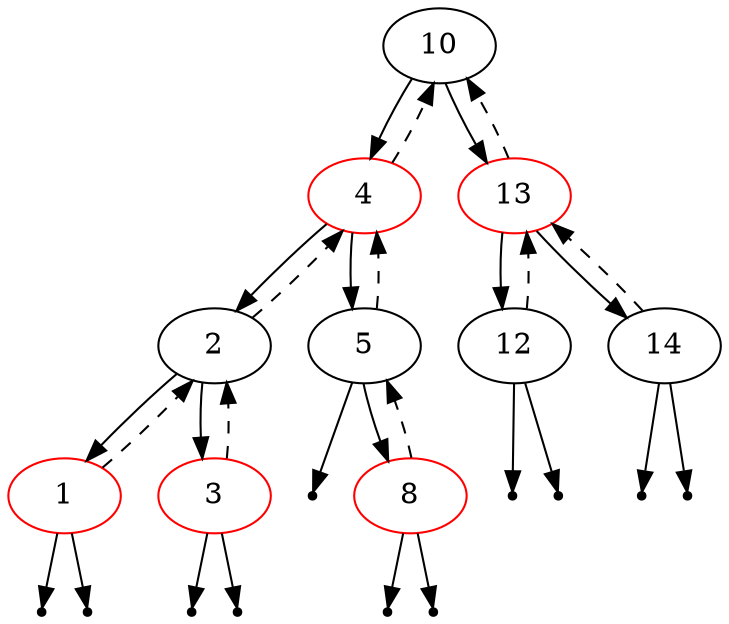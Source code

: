 digraph BST {
	 10 -> 4;
	 10 -> 13;
	13 [color="red"];
	 13 -> 10 [style=dashed];
	 13 -> 12;
	 13 -> 14;
	 14 -> 13 [style=dashed];
	 null0 [shape=point];
	 14 -> null0;
	 null1 [shape=point];
	 14 -> null1;
	 12 -> 13 [style=dashed];
	 null2 [shape=point];
	 12 -> null2;
	 null3 [shape=point];
	 12 -> null3;
	4 [color="red"];
	 4 -> 10 [style=dashed];
	 4 -> 2;
	 4 -> 5;
	 5 -> 4 [style=dashed];
	 null4 [shape=point];
	 5 -> null4;
	 5 -> 8;
	8 [color="red"];
	 8 -> 5 [style=dashed];
	 null5 [shape=point];
	 8 -> null5;
	 null6 [shape=point];
	 8 -> null6;
	 2 -> 4 [style=dashed];
	 2 -> 1;
	 2 -> 3;
	3 [color="red"];
	 3 -> 2 [style=dashed];
	 null7 [shape=point];
	 3 -> null7;
	 null8 [shape=point];
	 3 -> null8;
	1 [color="red"];
	 1 -> 2 [style=dashed];
	 null9 [shape=point];
	 1 -> null9;
	 null10 [shape=point];
	 1 -> null10;
}

